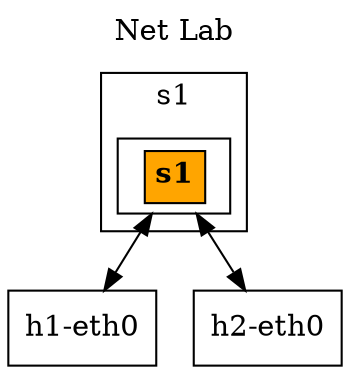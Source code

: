 digraph G { 
    label = "Net Lab";
    labelloc = top;
 
    node [shape=record];
    edge [dir=both];
subgraph cluster_0 {
		label = h1;
	
	}
subgraph cluster_1 {
		label = h2;
	
	}
subgraph cluster_2 {
		label = s1;
	
        "s1" [label=<
            <table border="0" cellborder="1" cellspacing="0" cellpadding="4">
                <tr><td bgcolor="orange"><b>s1</b></td></tr>
            </table>
        >];
	}
 "s1"->"h1-eth0"; 
 "s1"->"h2-eth0"; 
}

